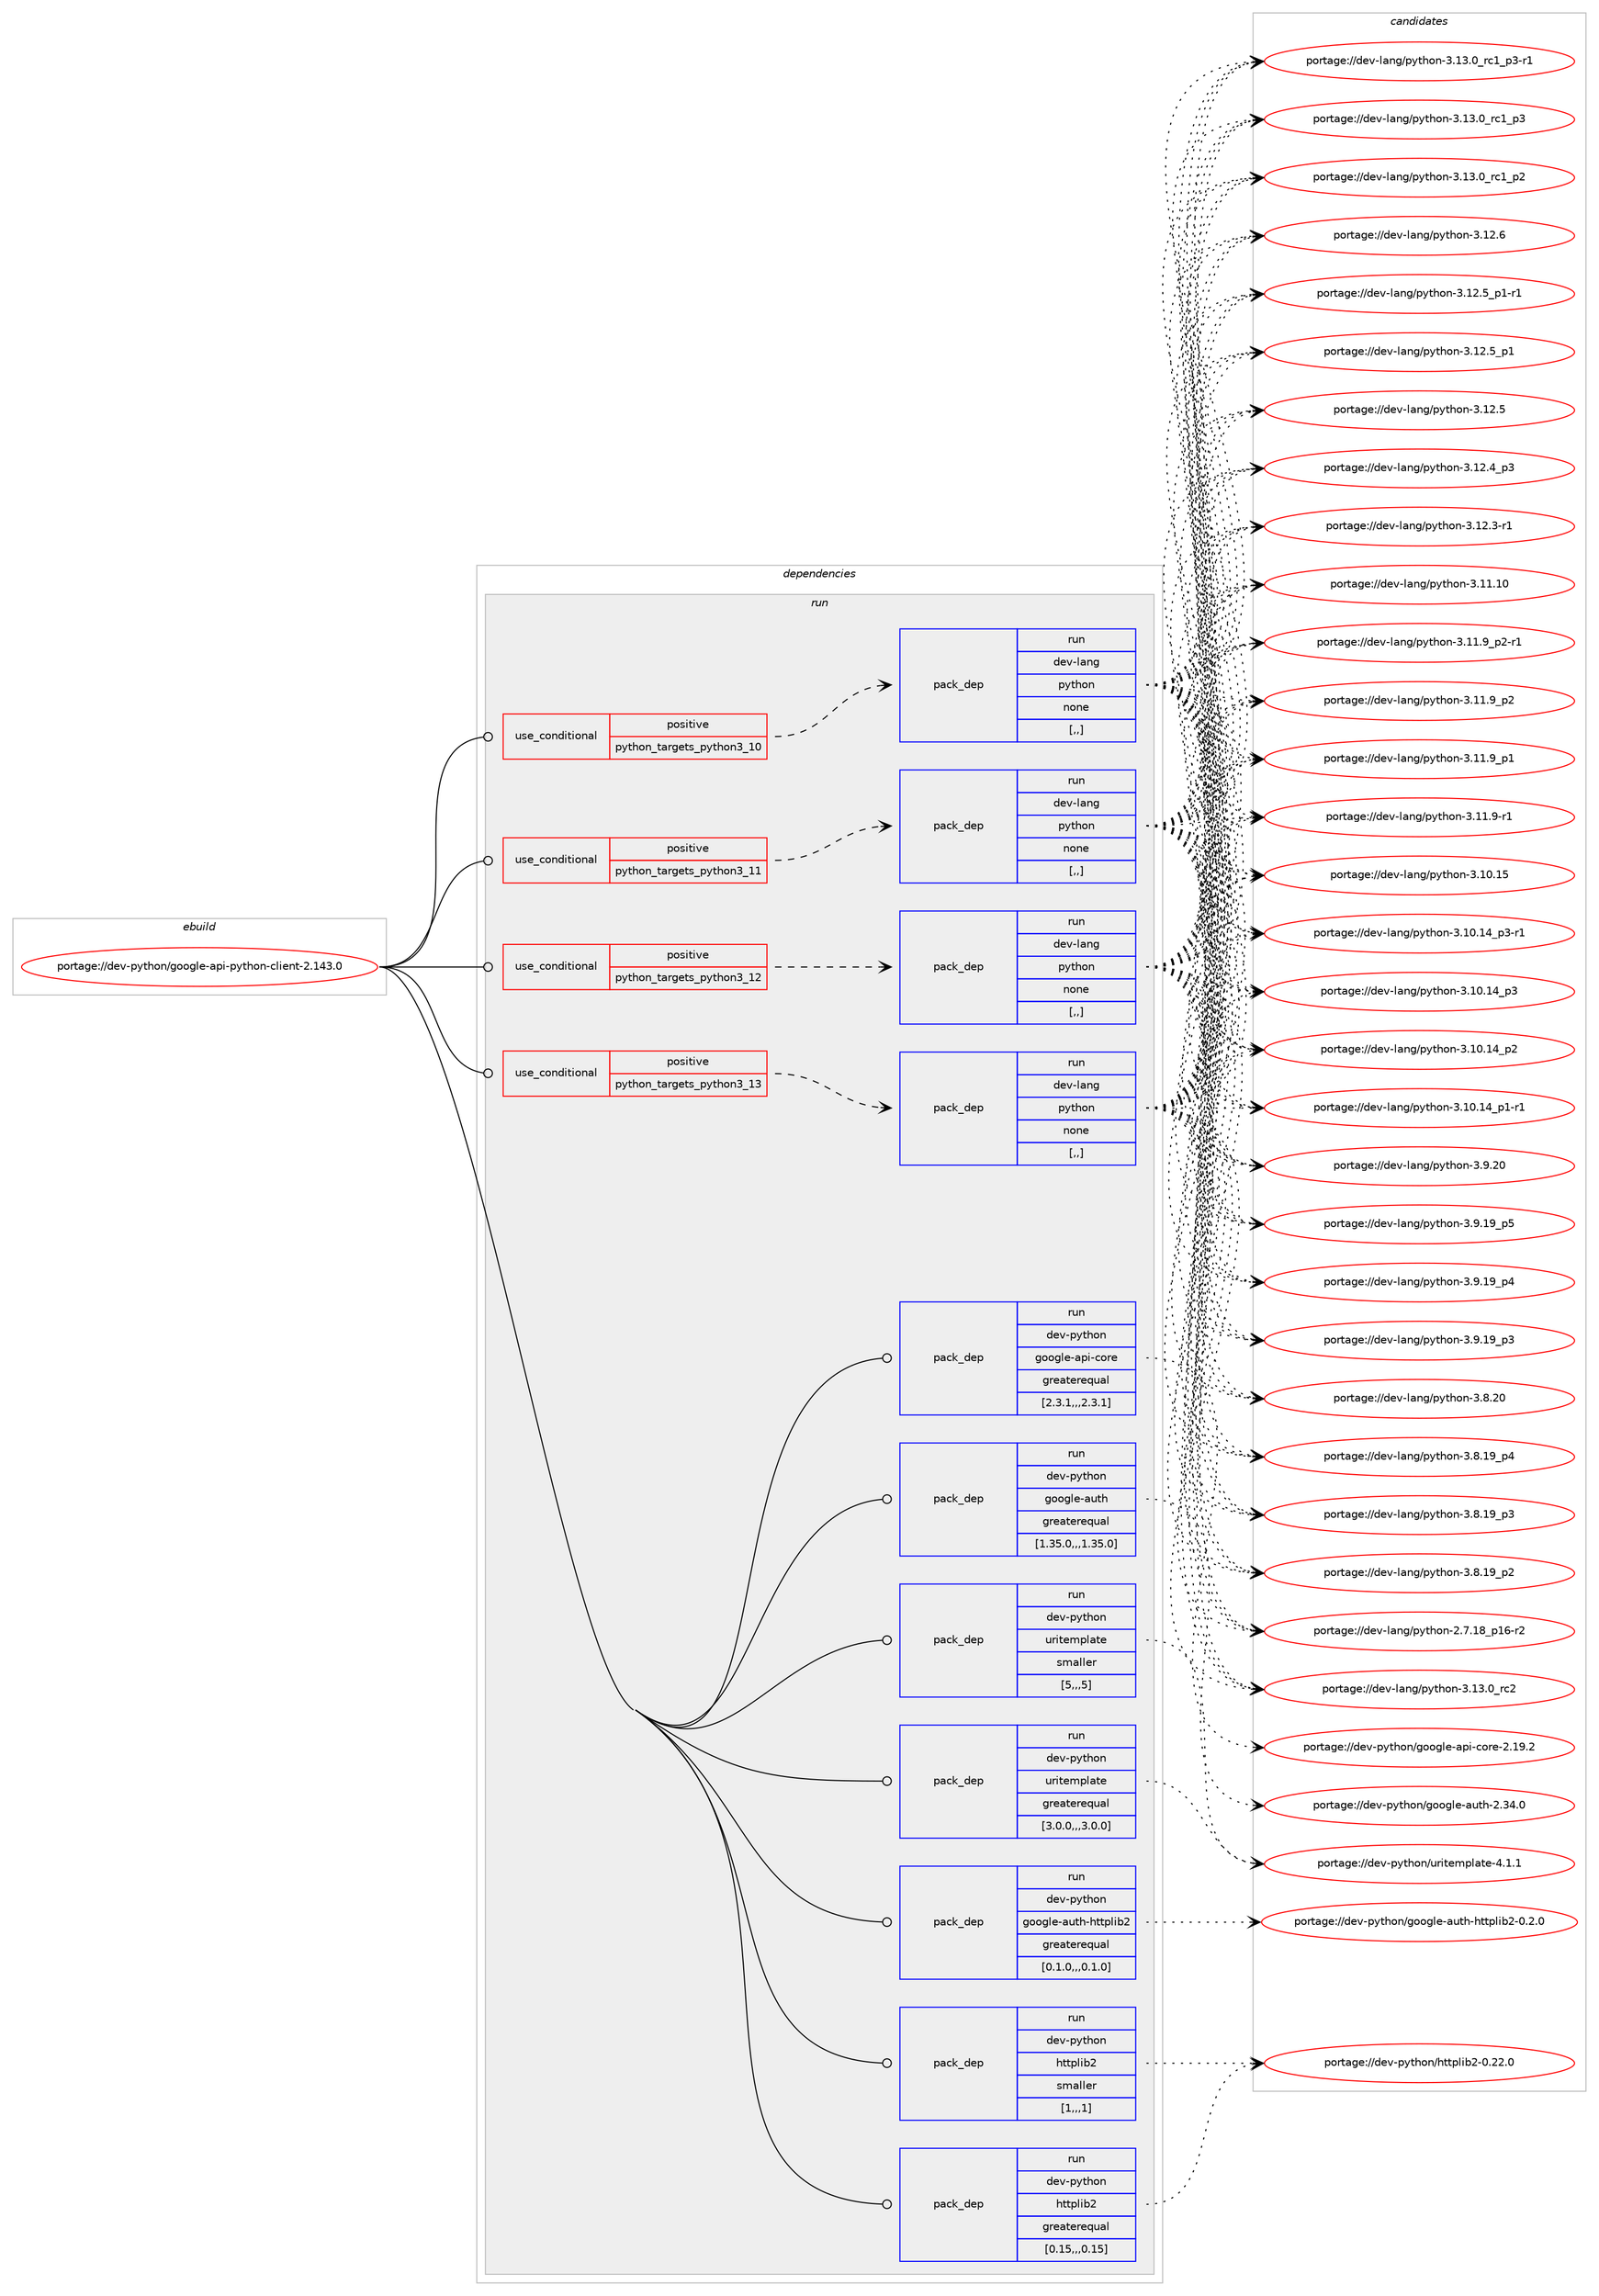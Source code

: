 digraph prolog {

# *************
# Graph options
# *************

newrank=true;
concentrate=true;
compound=true;
graph [rankdir=LR,fontname=Helvetica,fontsize=10,ranksep=1.5];#, ranksep=2.5, nodesep=0.2];
edge  [arrowhead=vee];
node  [fontname=Helvetica,fontsize=10];

# **********
# The ebuild
# **********

subgraph cluster_leftcol {
color=gray;
label=<<i>ebuild</i>>;
id [label="portage://dev-python/google-api-python-client-2.143.0", color=red, width=4, href="../dev-python/google-api-python-client-2.143.0.svg"];
}

# ****************
# The dependencies
# ****************

subgraph cluster_midcol {
color=gray;
label=<<i>dependencies</i>>;
subgraph cluster_compile {
fillcolor="#eeeeee";
style=filled;
label=<<i>compile</i>>;
}
subgraph cluster_compileandrun {
fillcolor="#eeeeee";
style=filled;
label=<<i>compile and run</i>>;
}
subgraph cluster_run {
fillcolor="#eeeeee";
style=filled;
label=<<i>run</i>>;
subgraph cond163426 {
dependency641463 [label=<<TABLE BORDER="0" CELLBORDER="1" CELLSPACING="0" CELLPADDING="4"><TR><TD ROWSPAN="3" CELLPADDING="10">use_conditional</TD></TR><TR><TD>positive</TD></TR><TR><TD>python_targets_python3_10</TD></TR></TABLE>>, shape=none, color=red];
subgraph pack473218 {
dependency641464 [label=<<TABLE BORDER="0" CELLBORDER="1" CELLSPACING="0" CELLPADDING="4" WIDTH="220"><TR><TD ROWSPAN="6" CELLPADDING="30">pack_dep</TD></TR><TR><TD WIDTH="110">run</TD></TR><TR><TD>dev-lang</TD></TR><TR><TD>python</TD></TR><TR><TD>none</TD></TR><TR><TD>[,,]</TD></TR></TABLE>>, shape=none, color=blue];
}
dependency641463:e -> dependency641464:w [weight=20,style="dashed",arrowhead="vee"];
}
id:e -> dependency641463:w [weight=20,style="solid",arrowhead="odot"];
subgraph cond163427 {
dependency641465 [label=<<TABLE BORDER="0" CELLBORDER="1" CELLSPACING="0" CELLPADDING="4"><TR><TD ROWSPAN="3" CELLPADDING="10">use_conditional</TD></TR><TR><TD>positive</TD></TR><TR><TD>python_targets_python3_11</TD></TR></TABLE>>, shape=none, color=red];
subgraph pack473219 {
dependency641466 [label=<<TABLE BORDER="0" CELLBORDER="1" CELLSPACING="0" CELLPADDING="4" WIDTH="220"><TR><TD ROWSPAN="6" CELLPADDING="30">pack_dep</TD></TR><TR><TD WIDTH="110">run</TD></TR><TR><TD>dev-lang</TD></TR><TR><TD>python</TD></TR><TR><TD>none</TD></TR><TR><TD>[,,]</TD></TR></TABLE>>, shape=none, color=blue];
}
dependency641465:e -> dependency641466:w [weight=20,style="dashed",arrowhead="vee"];
}
id:e -> dependency641465:w [weight=20,style="solid",arrowhead="odot"];
subgraph cond163428 {
dependency641467 [label=<<TABLE BORDER="0" CELLBORDER="1" CELLSPACING="0" CELLPADDING="4"><TR><TD ROWSPAN="3" CELLPADDING="10">use_conditional</TD></TR><TR><TD>positive</TD></TR><TR><TD>python_targets_python3_12</TD></TR></TABLE>>, shape=none, color=red];
subgraph pack473220 {
dependency641468 [label=<<TABLE BORDER="0" CELLBORDER="1" CELLSPACING="0" CELLPADDING="4" WIDTH="220"><TR><TD ROWSPAN="6" CELLPADDING="30">pack_dep</TD></TR><TR><TD WIDTH="110">run</TD></TR><TR><TD>dev-lang</TD></TR><TR><TD>python</TD></TR><TR><TD>none</TD></TR><TR><TD>[,,]</TD></TR></TABLE>>, shape=none, color=blue];
}
dependency641467:e -> dependency641468:w [weight=20,style="dashed",arrowhead="vee"];
}
id:e -> dependency641467:w [weight=20,style="solid",arrowhead="odot"];
subgraph cond163429 {
dependency641469 [label=<<TABLE BORDER="0" CELLBORDER="1" CELLSPACING="0" CELLPADDING="4"><TR><TD ROWSPAN="3" CELLPADDING="10">use_conditional</TD></TR><TR><TD>positive</TD></TR><TR><TD>python_targets_python3_13</TD></TR></TABLE>>, shape=none, color=red];
subgraph pack473221 {
dependency641470 [label=<<TABLE BORDER="0" CELLBORDER="1" CELLSPACING="0" CELLPADDING="4" WIDTH="220"><TR><TD ROWSPAN="6" CELLPADDING="30">pack_dep</TD></TR><TR><TD WIDTH="110">run</TD></TR><TR><TD>dev-lang</TD></TR><TR><TD>python</TD></TR><TR><TD>none</TD></TR><TR><TD>[,,]</TD></TR></TABLE>>, shape=none, color=blue];
}
dependency641469:e -> dependency641470:w [weight=20,style="dashed",arrowhead="vee"];
}
id:e -> dependency641469:w [weight=20,style="solid",arrowhead="odot"];
subgraph pack473222 {
dependency641471 [label=<<TABLE BORDER="0" CELLBORDER="1" CELLSPACING="0" CELLPADDING="4" WIDTH="220"><TR><TD ROWSPAN="6" CELLPADDING="30">pack_dep</TD></TR><TR><TD WIDTH="110">run</TD></TR><TR><TD>dev-python</TD></TR><TR><TD>google-api-core</TD></TR><TR><TD>greaterequal</TD></TR><TR><TD>[2.3.1,,,2.3.1]</TD></TR></TABLE>>, shape=none, color=blue];
}
id:e -> dependency641471:w [weight=20,style="solid",arrowhead="odot"];
subgraph pack473223 {
dependency641472 [label=<<TABLE BORDER="0" CELLBORDER="1" CELLSPACING="0" CELLPADDING="4" WIDTH="220"><TR><TD ROWSPAN="6" CELLPADDING="30">pack_dep</TD></TR><TR><TD WIDTH="110">run</TD></TR><TR><TD>dev-python</TD></TR><TR><TD>google-auth</TD></TR><TR><TD>greaterequal</TD></TR><TR><TD>[1.35.0,,,1.35.0]</TD></TR></TABLE>>, shape=none, color=blue];
}
id:e -> dependency641472:w [weight=20,style="solid",arrowhead="odot"];
subgraph pack473224 {
dependency641473 [label=<<TABLE BORDER="0" CELLBORDER="1" CELLSPACING="0" CELLPADDING="4" WIDTH="220"><TR><TD ROWSPAN="6" CELLPADDING="30">pack_dep</TD></TR><TR><TD WIDTH="110">run</TD></TR><TR><TD>dev-python</TD></TR><TR><TD>google-auth-httplib2</TD></TR><TR><TD>greaterequal</TD></TR><TR><TD>[0.1.0,,,0.1.0]</TD></TR></TABLE>>, shape=none, color=blue];
}
id:e -> dependency641473:w [weight=20,style="solid",arrowhead="odot"];
subgraph pack473225 {
dependency641474 [label=<<TABLE BORDER="0" CELLBORDER="1" CELLSPACING="0" CELLPADDING="4" WIDTH="220"><TR><TD ROWSPAN="6" CELLPADDING="30">pack_dep</TD></TR><TR><TD WIDTH="110">run</TD></TR><TR><TD>dev-python</TD></TR><TR><TD>httplib2</TD></TR><TR><TD>greaterequal</TD></TR><TR><TD>[0.15,,,0.15]</TD></TR></TABLE>>, shape=none, color=blue];
}
id:e -> dependency641474:w [weight=20,style="solid",arrowhead="odot"];
subgraph pack473226 {
dependency641475 [label=<<TABLE BORDER="0" CELLBORDER="1" CELLSPACING="0" CELLPADDING="4" WIDTH="220"><TR><TD ROWSPAN="6" CELLPADDING="30">pack_dep</TD></TR><TR><TD WIDTH="110">run</TD></TR><TR><TD>dev-python</TD></TR><TR><TD>httplib2</TD></TR><TR><TD>smaller</TD></TR><TR><TD>[1,,,1]</TD></TR></TABLE>>, shape=none, color=blue];
}
id:e -> dependency641475:w [weight=20,style="solid",arrowhead="odot"];
subgraph pack473227 {
dependency641476 [label=<<TABLE BORDER="0" CELLBORDER="1" CELLSPACING="0" CELLPADDING="4" WIDTH="220"><TR><TD ROWSPAN="6" CELLPADDING="30">pack_dep</TD></TR><TR><TD WIDTH="110">run</TD></TR><TR><TD>dev-python</TD></TR><TR><TD>uritemplate</TD></TR><TR><TD>greaterequal</TD></TR><TR><TD>[3.0.0,,,3.0.0]</TD></TR></TABLE>>, shape=none, color=blue];
}
id:e -> dependency641476:w [weight=20,style="solid",arrowhead="odot"];
subgraph pack473228 {
dependency641477 [label=<<TABLE BORDER="0" CELLBORDER="1" CELLSPACING="0" CELLPADDING="4" WIDTH="220"><TR><TD ROWSPAN="6" CELLPADDING="30">pack_dep</TD></TR><TR><TD WIDTH="110">run</TD></TR><TR><TD>dev-python</TD></TR><TR><TD>uritemplate</TD></TR><TR><TD>smaller</TD></TR><TR><TD>[5,,,5]</TD></TR></TABLE>>, shape=none, color=blue];
}
id:e -> dependency641477:w [weight=20,style="solid",arrowhead="odot"];
}
}

# **************
# The candidates
# **************

subgraph cluster_choices {
rank=same;
color=gray;
label=<<i>candidates</i>>;

subgraph choice473218 {
color=black;
nodesep=1;
choice10010111845108971101034711212111610411111045514649514648951149950 [label="portage://dev-lang/python-3.13.0_rc2", color=red, width=4,href="../dev-lang/python-3.13.0_rc2.svg"];
choice1001011184510897110103471121211161041111104551464951464895114994995112514511449 [label="portage://dev-lang/python-3.13.0_rc1_p3-r1", color=red, width=4,href="../dev-lang/python-3.13.0_rc1_p3-r1.svg"];
choice100101118451089711010347112121116104111110455146495146489511499499511251 [label="portage://dev-lang/python-3.13.0_rc1_p3", color=red, width=4,href="../dev-lang/python-3.13.0_rc1_p3.svg"];
choice100101118451089711010347112121116104111110455146495146489511499499511250 [label="portage://dev-lang/python-3.13.0_rc1_p2", color=red, width=4,href="../dev-lang/python-3.13.0_rc1_p2.svg"];
choice10010111845108971101034711212111610411111045514649504654 [label="portage://dev-lang/python-3.12.6", color=red, width=4,href="../dev-lang/python-3.12.6.svg"];
choice1001011184510897110103471121211161041111104551464950465395112494511449 [label="portage://dev-lang/python-3.12.5_p1-r1", color=red, width=4,href="../dev-lang/python-3.12.5_p1-r1.svg"];
choice100101118451089711010347112121116104111110455146495046539511249 [label="portage://dev-lang/python-3.12.5_p1", color=red, width=4,href="../dev-lang/python-3.12.5_p1.svg"];
choice10010111845108971101034711212111610411111045514649504653 [label="portage://dev-lang/python-3.12.5", color=red, width=4,href="../dev-lang/python-3.12.5.svg"];
choice100101118451089711010347112121116104111110455146495046529511251 [label="portage://dev-lang/python-3.12.4_p3", color=red, width=4,href="../dev-lang/python-3.12.4_p3.svg"];
choice100101118451089711010347112121116104111110455146495046514511449 [label="portage://dev-lang/python-3.12.3-r1", color=red, width=4,href="../dev-lang/python-3.12.3-r1.svg"];
choice1001011184510897110103471121211161041111104551464949464948 [label="portage://dev-lang/python-3.11.10", color=red, width=4,href="../dev-lang/python-3.11.10.svg"];
choice1001011184510897110103471121211161041111104551464949465795112504511449 [label="portage://dev-lang/python-3.11.9_p2-r1", color=red, width=4,href="../dev-lang/python-3.11.9_p2-r1.svg"];
choice100101118451089711010347112121116104111110455146494946579511250 [label="portage://dev-lang/python-3.11.9_p2", color=red, width=4,href="../dev-lang/python-3.11.9_p2.svg"];
choice100101118451089711010347112121116104111110455146494946579511249 [label="portage://dev-lang/python-3.11.9_p1", color=red, width=4,href="../dev-lang/python-3.11.9_p1.svg"];
choice100101118451089711010347112121116104111110455146494946574511449 [label="portage://dev-lang/python-3.11.9-r1", color=red, width=4,href="../dev-lang/python-3.11.9-r1.svg"];
choice1001011184510897110103471121211161041111104551464948464953 [label="portage://dev-lang/python-3.10.15", color=red, width=4,href="../dev-lang/python-3.10.15.svg"];
choice100101118451089711010347112121116104111110455146494846495295112514511449 [label="portage://dev-lang/python-3.10.14_p3-r1", color=red, width=4,href="../dev-lang/python-3.10.14_p3-r1.svg"];
choice10010111845108971101034711212111610411111045514649484649529511251 [label="portage://dev-lang/python-3.10.14_p3", color=red, width=4,href="../dev-lang/python-3.10.14_p3.svg"];
choice10010111845108971101034711212111610411111045514649484649529511250 [label="portage://dev-lang/python-3.10.14_p2", color=red, width=4,href="../dev-lang/python-3.10.14_p2.svg"];
choice100101118451089711010347112121116104111110455146494846495295112494511449 [label="portage://dev-lang/python-3.10.14_p1-r1", color=red, width=4,href="../dev-lang/python-3.10.14_p1-r1.svg"];
choice10010111845108971101034711212111610411111045514657465048 [label="portage://dev-lang/python-3.9.20", color=red, width=4,href="../dev-lang/python-3.9.20.svg"];
choice100101118451089711010347112121116104111110455146574649579511253 [label="portage://dev-lang/python-3.9.19_p5", color=red, width=4,href="../dev-lang/python-3.9.19_p5.svg"];
choice100101118451089711010347112121116104111110455146574649579511252 [label="portage://dev-lang/python-3.9.19_p4", color=red, width=4,href="../dev-lang/python-3.9.19_p4.svg"];
choice100101118451089711010347112121116104111110455146574649579511251 [label="portage://dev-lang/python-3.9.19_p3", color=red, width=4,href="../dev-lang/python-3.9.19_p3.svg"];
choice10010111845108971101034711212111610411111045514656465048 [label="portage://dev-lang/python-3.8.20", color=red, width=4,href="../dev-lang/python-3.8.20.svg"];
choice100101118451089711010347112121116104111110455146564649579511252 [label="portage://dev-lang/python-3.8.19_p4", color=red, width=4,href="../dev-lang/python-3.8.19_p4.svg"];
choice100101118451089711010347112121116104111110455146564649579511251 [label="portage://dev-lang/python-3.8.19_p3", color=red, width=4,href="../dev-lang/python-3.8.19_p3.svg"];
choice100101118451089711010347112121116104111110455146564649579511250 [label="portage://dev-lang/python-3.8.19_p2", color=red, width=4,href="../dev-lang/python-3.8.19_p2.svg"];
choice100101118451089711010347112121116104111110455046554649569511249544511450 [label="portage://dev-lang/python-2.7.18_p16-r2", color=red, width=4,href="../dev-lang/python-2.7.18_p16-r2.svg"];
dependency641464:e -> choice10010111845108971101034711212111610411111045514649514648951149950:w [style=dotted,weight="100"];
dependency641464:e -> choice1001011184510897110103471121211161041111104551464951464895114994995112514511449:w [style=dotted,weight="100"];
dependency641464:e -> choice100101118451089711010347112121116104111110455146495146489511499499511251:w [style=dotted,weight="100"];
dependency641464:e -> choice100101118451089711010347112121116104111110455146495146489511499499511250:w [style=dotted,weight="100"];
dependency641464:e -> choice10010111845108971101034711212111610411111045514649504654:w [style=dotted,weight="100"];
dependency641464:e -> choice1001011184510897110103471121211161041111104551464950465395112494511449:w [style=dotted,weight="100"];
dependency641464:e -> choice100101118451089711010347112121116104111110455146495046539511249:w [style=dotted,weight="100"];
dependency641464:e -> choice10010111845108971101034711212111610411111045514649504653:w [style=dotted,weight="100"];
dependency641464:e -> choice100101118451089711010347112121116104111110455146495046529511251:w [style=dotted,weight="100"];
dependency641464:e -> choice100101118451089711010347112121116104111110455146495046514511449:w [style=dotted,weight="100"];
dependency641464:e -> choice1001011184510897110103471121211161041111104551464949464948:w [style=dotted,weight="100"];
dependency641464:e -> choice1001011184510897110103471121211161041111104551464949465795112504511449:w [style=dotted,weight="100"];
dependency641464:e -> choice100101118451089711010347112121116104111110455146494946579511250:w [style=dotted,weight="100"];
dependency641464:e -> choice100101118451089711010347112121116104111110455146494946579511249:w [style=dotted,weight="100"];
dependency641464:e -> choice100101118451089711010347112121116104111110455146494946574511449:w [style=dotted,weight="100"];
dependency641464:e -> choice1001011184510897110103471121211161041111104551464948464953:w [style=dotted,weight="100"];
dependency641464:e -> choice100101118451089711010347112121116104111110455146494846495295112514511449:w [style=dotted,weight="100"];
dependency641464:e -> choice10010111845108971101034711212111610411111045514649484649529511251:w [style=dotted,weight="100"];
dependency641464:e -> choice10010111845108971101034711212111610411111045514649484649529511250:w [style=dotted,weight="100"];
dependency641464:e -> choice100101118451089711010347112121116104111110455146494846495295112494511449:w [style=dotted,weight="100"];
dependency641464:e -> choice10010111845108971101034711212111610411111045514657465048:w [style=dotted,weight="100"];
dependency641464:e -> choice100101118451089711010347112121116104111110455146574649579511253:w [style=dotted,weight="100"];
dependency641464:e -> choice100101118451089711010347112121116104111110455146574649579511252:w [style=dotted,weight="100"];
dependency641464:e -> choice100101118451089711010347112121116104111110455146574649579511251:w [style=dotted,weight="100"];
dependency641464:e -> choice10010111845108971101034711212111610411111045514656465048:w [style=dotted,weight="100"];
dependency641464:e -> choice100101118451089711010347112121116104111110455146564649579511252:w [style=dotted,weight="100"];
dependency641464:e -> choice100101118451089711010347112121116104111110455146564649579511251:w [style=dotted,weight="100"];
dependency641464:e -> choice100101118451089711010347112121116104111110455146564649579511250:w [style=dotted,weight="100"];
dependency641464:e -> choice100101118451089711010347112121116104111110455046554649569511249544511450:w [style=dotted,weight="100"];
}
subgraph choice473219 {
color=black;
nodesep=1;
choice10010111845108971101034711212111610411111045514649514648951149950 [label="portage://dev-lang/python-3.13.0_rc2", color=red, width=4,href="../dev-lang/python-3.13.0_rc2.svg"];
choice1001011184510897110103471121211161041111104551464951464895114994995112514511449 [label="portage://dev-lang/python-3.13.0_rc1_p3-r1", color=red, width=4,href="../dev-lang/python-3.13.0_rc1_p3-r1.svg"];
choice100101118451089711010347112121116104111110455146495146489511499499511251 [label="portage://dev-lang/python-3.13.0_rc1_p3", color=red, width=4,href="../dev-lang/python-3.13.0_rc1_p3.svg"];
choice100101118451089711010347112121116104111110455146495146489511499499511250 [label="portage://dev-lang/python-3.13.0_rc1_p2", color=red, width=4,href="../dev-lang/python-3.13.0_rc1_p2.svg"];
choice10010111845108971101034711212111610411111045514649504654 [label="portage://dev-lang/python-3.12.6", color=red, width=4,href="../dev-lang/python-3.12.6.svg"];
choice1001011184510897110103471121211161041111104551464950465395112494511449 [label="portage://dev-lang/python-3.12.5_p1-r1", color=red, width=4,href="../dev-lang/python-3.12.5_p1-r1.svg"];
choice100101118451089711010347112121116104111110455146495046539511249 [label="portage://dev-lang/python-3.12.5_p1", color=red, width=4,href="../dev-lang/python-3.12.5_p1.svg"];
choice10010111845108971101034711212111610411111045514649504653 [label="portage://dev-lang/python-3.12.5", color=red, width=4,href="../dev-lang/python-3.12.5.svg"];
choice100101118451089711010347112121116104111110455146495046529511251 [label="portage://dev-lang/python-3.12.4_p3", color=red, width=4,href="../dev-lang/python-3.12.4_p3.svg"];
choice100101118451089711010347112121116104111110455146495046514511449 [label="portage://dev-lang/python-3.12.3-r1", color=red, width=4,href="../dev-lang/python-3.12.3-r1.svg"];
choice1001011184510897110103471121211161041111104551464949464948 [label="portage://dev-lang/python-3.11.10", color=red, width=4,href="../dev-lang/python-3.11.10.svg"];
choice1001011184510897110103471121211161041111104551464949465795112504511449 [label="portage://dev-lang/python-3.11.9_p2-r1", color=red, width=4,href="../dev-lang/python-3.11.9_p2-r1.svg"];
choice100101118451089711010347112121116104111110455146494946579511250 [label="portage://dev-lang/python-3.11.9_p2", color=red, width=4,href="../dev-lang/python-3.11.9_p2.svg"];
choice100101118451089711010347112121116104111110455146494946579511249 [label="portage://dev-lang/python-3.11.9_p1", color=red, width=4,href="../dev-lang/python-3.11.9_p1.svg"];
choice100101118451089711010347112121116104111110455146494946574511449 [label="portage://dev-lang/python-3.11.9-r1", color=red, width=4,href="../dev-lang/python-3.11.9-r1.svg"];
choice1001011184510897110103471121211161041111104551464948464953 [label="portage://dev-lang/python-3.10.15", color=red, width=4,href="../dev-lang/python-3.10.15.svg"];
choice100101118451089711010347112121116104111110455146494846495295112514511449 [label="portage://dev-lang/python-3.10.14_p3-r1", color=red, width=4,href="../dev-lang/python-3.10.14_p3-r1.svg"];
choice10010111845108971101034711212111610411111045514649484649529511251 [label="portage://dev-lang/python-3.10.14_p3", color=red, width=4,href="../dev-lang/python-3.10.14_p3.svg"];
choice10010111845108971101034711212111610411111045514649484649529511250 [label="portage://dev-lang/python-3.10.14_p2", color=red, width=4,href="../dev-lang/python-3.10.14_p2.svg"];
choice100101118451089711010347112121116104111110455146494846495295112494511449 [label="portage://dev-lang/python-3.10.14_p1-r1", color=red, width=4,href="../dev-lang/python-3.10.14_p1-r1.svg"];
choice10010111845108971101034711212111610411111045514657465048 [label="portage://dev-lang/python-3.9.20", color=red, width=4,href="../dev-lang/python-3.9.20.svg"];
choice100101118451089711010347112121116104111110455146574649579511253 [label="portage://dev-lang/python-3.9.19_p5", color=red, width=4,href="../dev-lang/python-3.9.19_p5.svg"];
choice100101118451089711010347112121116104111110455146574649579511252 [label="portage://dev-lang/python-3.9.19_p4", color=red, width=4,href="../dev-lang/python-3.9.19_p4.svg"];
choice100101118451089711010347112121116104111110455146574649579511251 [label="portage://dev-lang/python-3.9.19_p3", color=red, width=4,href="../dev-lang/python-3.9.19_p3.svg"];
choice10010111845108971101034711212111610411111045514656465048 [label="portage://dev-lang/python-3.8.20", color=red, width=4,href="../dev-lang/python-3.8.20.svg"];
choice100101118451089711010347112121116104111110455146564649579511252 [label="portage://dev-lang/python-3.8.19_p4", color=red, width=4,href="../dev-lang/python-3.8.19_p4.svg"];
choice100101118451089711010347112121116104111110455146564649579511251 [label="portage://dev-lang/python-3.8.19_p3", color=red, width=4,href="../dev-lang/python-3.8.19_p3.svg"];
choice100101118451089711010347112121116104111110455146564649579511250 [label="portage://dev-lang/python-3.8.19_p2", color=red, width=4,href="../dev-lang/python-3.8.19_p2.svg"];
choice100101118451089711010347112121116104111110455046554649569511249544511450 [label="portage://dev-lang/python-2.7.18_p16-r2", color=red, width=4,href="../dev-lang/python-2.7.18_p16-r2.svg"];
dependency641466:e -> choice10010111845108971101034711212111610411111045514649514648951149950:w [style=dotted,weight="100"];
dependency641466:e -> choice1001011184510897110103471121211161041111104551464951464895114994995112514511449:w [style=dotted,weight="100"];
dependency641466:e -> choice100101118451089711010347112121116104111110455146495146489511499499511251:w [style=dotted,weight="100"];
dependency641466:e -> choice100101118451089711010347112121116104111110455146495146489511499499511250:w [style=dotted,weight="100"];
dependency641466:e -> choice10010111845108971101034711212111610411111045514649504654:w [style=dotted,weight="100"];
dependency641466:e -> choice1001011184510897110103471121211161041111104551464950465395112494511449:w [style=dotted,weight="100"];
dependency641466:e -> choice100101118451089711010347112121116104111110455146495046539511249:w [style=dotted,weight="100"];
dependency641466:e -> choice10010111845108971101034711212111610411111045514649504653:w [style=dotted,weight="100"];
dependency641466:e -> choice100101118451089711010347112121116104111110455146495046529511251:w [style=dotted,weight="100"];
dependency641466:e -> choice100101118451089711010347112121116104111110455146495046514511449:w [style=dotted,weight="100"];
dependency641466:e -> choice1001011184510897110103471121211161041111104551464949464948:w [style=dotted,weight="100"];
dependency641466:e -> choice1001011184510897110103471121211161041111104551464949465795112504511449:w [style=dotted,weight="100"];
dependency641466:e -> choice100101118451089711010347112121116104111110455146494946579511250:w [style=dotted,weight="100"];
dependency641466:e -> choice100101118451089711010347112121116104111110455146494946579511249:w [style=dotted,weight="100"];
dependency641466:e -> choice100101118451089711010347112121116104111110455146494946574511449:w [style=dotted,weight="100"];
dependency641466:e -> choice1001011184510897110103471121211161041111104551464948464953:w [style=dotted,weight="100"];
dependency641466:e -> choice100101118451089711010347112121116104111110455146494846495295112514511449:w [style=dotted,weight="100"];
dependency641466:e -> choice10010111845108971101034711212111610411111045514649484649529511251:w [style=dotted,weight="100"];
dependency641466:e -> choice10010111845108971101034711212111610411111045514649484649529511250:w [style=dotted,weight="100"];
dependency641466:e -> choice100101118451089711010347112121116104111110455146494846495295112494511449:w [style=dotted,weight="100"];
dependency641466:e -> choice10010111845108971101034711212111610411111045514657465048:w [style=dotted,weight="100"];
dependency641466:e -> choice100101118451089711010347112121116104111110455146574649579511253:w [style=dotted,weight="100"];
dependency641466:e -> choice100101118451089711010347112121116104111110455146574649579511252:w [style=dotted,weight="100"];
dependency641466:e -> choice100101118451089711010347112121116104111110455146574649579511251:w [style=dotted,weight="100"];
dependency641466:e -> choice10010111845108971101034711212111610411111045514656465048:w [style=dotted,weight="100"];
dependency641466:e -> choice100101118451089711010347112121116104111110455146564649579511252:w [style=dotted,weight="100"];
dependency641466:e -> choice100101118451089711010347112121116104111110455146564649579511251:w [style=dotted,weight="100"];
dependency641466:e -> choice100101118451089711010347112121116104111110455146564649579511250:w [style=dotted,weight="100"];
dependency641466:e -> choice100101118451089711010347112121116104111110455046554649569511249544511450:w [style=dotted,weight="100"];
}
subgraph choice473220 {
color=black;
nodesep=1;
choice10010111845108971101034711212111610411111045514649514648951149950 [label="portage://dev-lang/python-3.13.0_rc2", color=red, width=4,href="../dev-lang/python-3.13.0_rc2.svg"];
choice1001011184510897110103471121211161041111104551464951464895114994995112514511449 [label="portage://dev-lang/python-3.13.0_rc1_p3-r1", color=red, width=4,href="../dev-lang/python-3.13.0_rc1_p3-r1.svg"];
choice100101118451089711010347112121116104111110455146495146489511499499511251 [label="portage://dev-lang/python-3.13.0_rc1_p3", color=red, width=4,href="../dev-lang/python-3.13.0_rc1_p3.svg"];
choice100101118451089711010347112121116104111110455146495146489511499499511250 [label="portage://dev-lang/python-3.13.0_rc1_p2", color=red, width=4,href="../dev-lang/python-3.13.0_rc1_p2.svg"];
choice10010111845108971101034711212111610411111045514649504654 [label="portage://dev-lang/python-3.12.6", color=red, width=4,href="../dev-lang/python-3.12.6.svg"];
choice1001011184510897110103471121211161041111104551464950465395112494511449 [label="portage://dev-lang/python-3.12.5_p1-r1", color=red, width=4,href="../dev-lang/python-3.12.5_p1-r1.svg"];
choice100101118451089711010347112121116104111110455146495046539511249 [label="portage://dev-lang/python-3.12.5_p1", color=red, width=4,href="../dev-lang/python-3.12.5_p1.svg"];
choice10010111845108971101034711212111610411111045514649504653 [label="portage://dev-lang/python-3.12.5", color=red, width=4,href="../dev-lang/python-3.12.5.svg"];
choice100101118451089711010347112121116104111110455146495046529511251 [label="portage://dev-lang/python-3.12.4_p3", color=red, width=4,href="../dev-lang/python-3.12.4_p3.svg"];
choice100101118451089711010347112121116104111110455146495046514511449 [label="portage://dev-lang/python-3.12.3-r1", color=red, width=4,href="../dev-lang/python-3.12.3-r1.svg"];
choice1001011184510897110103471121211161041111104551464949464948 [label="portage://dev-lang/python-3.11.10", color=red, width=4,href="../dev-lang/python-3.11.10.svg"];
choice1001011184510897110103471121211161041111104551464949465795112504511449 [label="portage://dev-lang/python-3.11.9_p2-r1", color=red, width=4,href="../dev-lang/python-3.11.9_p2-r1.svg"];
choice100101118451089711010347112121116104111110455146494946579511250 [label="portage://dev-lang/python-3.11.9_p2", color=red, width=4,href="../dev-lang/python-3.11.9_p2.svg"];
choice100101118451089711010347112121116104111110455146494946579511249 [label="portage://dev-lang/python-3.11.9_p1", color=red, width=4,href="../dev-lang/python-3.11.9_p1.svg"];
choice100101118451089711010347112121116104111110455146494946574511449 [label="portage://dev-lang/python-3.11.9-r1", color=red, width=4,href="../dev-lang/python-3.11.9-r1.svg"];
choice1001011184510897110103471121211161041111104551464948464953 [label="portage://dev-lang/python-3.10.15", color=red, width=4,href="../dev-lang/python-3.10.15.svg"];
choice100101118451089711010347112121116104111110455146494846495295112514511449 [label="portage://dev-lang/python-3.10.14_p3-r1", color=red, width=4,href="../dev-lang/python-3.10.14_p3-r1.svg"];
choice10010111845108971101034711212111610411111045514649484649529511251 [label="portage://dev-lang/python-3.10.14_p3", color=red, width=4,href="../dev-lang/python-3.10.14_p3.svg"];
choice10010111845108971101034711212111610411111045514649484649529511250 [label="portage://dev-lang/python-3.10.14_p2", color=red, width=4,href="../dev-lang/python-3.10.14_p2.svg"];
choice100101118451089711010347112121116104111110455146494846495295112494511449 [label="portage://dev-lang/python-3.10.14_p1-r1", color=red, width=4,href="../dev-lang/python-3.10.14_p1-r1.svg"];
choice10010111845108971101034711212111610411111045514657465048 [label="portage://dev-lang/python-3.9.20", color=red, width=4,href="../dev-lang/python-3.9.20.svg"];
choice100101118451089711010347112121116104111110455146574649579511253 [label="portage://dev-lang/python-3.9.19_p5", color=red, width=4,href="../dev-lang/python-3.9.19_p5.svg"];
choice100101118451089711010347112121116104111110455146574649579511252 [label="portage://dev-lang/python-3.9.19_p4", color=red, width=4,href="../dev-lang/python-3.9.19_p4.svg"];
choice100101118451089711010347112121116104111110455146574649579511251 [label="portage://dev-lang/python-3.9.19_p3", color=red, width=4,href="../dev-lang/python-3.9.19_p3.svg"];
choice10010111845108971101034711212111610411111045514656465048 [label="portage://dev-lang/python-3.8.20", color=red, width=4,href="../dev-lang/python-3.8.20.svg"];
choice100101118451089711010347112121116104111110455146564649579511252 [label="portage://dev-lang/python-3.8.19_p4", color=red, width=4,href="../dev-lang/python-3.8.19_p4.svg"];
choice100101118451089711010347112121116104111110455146564649579511251 [label="portage://dev-lang/python-3.8.19_p3", color=red, width=4,href="../dev-lang/python-3.8.19_p3.svg"];
choice100101118451089711010347112121116104111110455146564649579511250 [label="portage://dev-lang/python-3.8.19_p2", color=red, width=4,href="../dev-lang/python-3.8.19_p2.svg"];
choice100101118451089711010347112121116104111110455046554649569511249544511450 [label="portage://dev-lang/python-2.7.18_p16-r2", color=red, width=4,href="../dev-lang/python-2.7.18_p16-r2.svg"];
dependency641468:e -> choice10010111845108971101034711212111610411111045514649514648951149950:w [style=dotted,weight="100"];
dependency641468:e -> choice1001011184510897110103471121211161041111104551464951464895114994995112514511449:w [style=dotted,weight="100"];
dependency641468:e -> choice100101118451089711010347112121116104111110455146495146489511499499511251:w [style=dotted,weight="100"];
dependency641468:e -> choice100101118451089711010347112121116104111110455146495146489511499499511250:w [style=dotted,weight="100"];
dependency641468:e -> choice10010111845108971101034711212111610411111045514649504654:w [style=dotted,weight="100"];
dependency641468:e -> choice1001011184510897110103471121211161041111104551464950465395112494511449:w [style=dotted,weight="100"];
dependency641468:e -> choice100101118451089711010347112121116104111110455146495046539511249:w [style=dotted,weight="100"];
dependency641468:e -> choice10010111845108971101034711212111610411111045514649504653:w [style=dotted,weight="100"];
dependency641468:e -> choice100101118451089711010347112121116104111110455146495046529511251:w [style=dotted,weight="100"];
dependency641468:e -> choice100101118451089711010347112121116104111110455146495046514511449:w [style=dotted,weight="100"];
dependency641468:e -> choice1001011184510897110103471121211161041111104551464949464948:w [style=dotted,weight="100"];
dependency641468:e -> choice1001011184510897110103471121211161041111104551464949465795112504511449:w [style=dotted,weight="100"];
dependency641468:e -> choice100101118451089711010347112121116104111110455146494946579511250:w [style=dotted,weight="100"];
dependency641468:e -> choice100101118451089711010347112121116104111110455146494946579511249:w [style=dotted,weight="100"];
dependency641468:e -> choice100101118451089711010347112121116104111110455146494946574511449:w [style=dotted,weight="100"];
dependency641468:e -> choice1001011184510897110103471121211161041111104551464948464953:w [style=dotted,weight="100"];
dependency641468:e -> choice100101118451089711010347112121116104111110455146494846495295112514511449:w [style=dotted,weight="100"];
dependency641468:e -> choice10010111845108971101034711212111610411111045514649484649529511251:w [style=dotted,weight="100"];
dependency641468:e -> choice10010111845108971101034711212111610411111045514649484649529511250:w [style=dotted,weight="100"];
dependency641468:e -> choice100101118451089711010347112121116104111110455146494846495295112494511449:w [style=dotted,weight="100"];
dependency641468:e -> choice10010111845108971101034711212111610411111045514657465048:w [style=dotted,weight="100"];
dependency641468:e -> choice100101118451089711010347112121116104111110455146574649579511253:w [style=dotted,weight="100"];
dependency641468:e -> choice100101118451089711010347112121116104111110455146574649579511252:w [style=dotted,weight="100"];
dependency641468:e -> choice100101118451089711010347112121116104111110455146574649579511251:w [style=dotted,weight="100"];
dependency641468:e -> choice10010111845108971101034711212111610411111045514656465048:w [style=dotted,weight="100"];
dependency641468:e -> choice100101118451089711010347112121116104111110455146564649579511252:w [style=dotted,weight="100"];
dependency641468:e -> choice100101118451089711010347112121116104111110455146564649579511251:w [style=dotted,weight="100"];
dependency641468:e -> choice100101118451089711010347112121116104111110455146564649579511250:w [style=dotted,weight="100"];
dependency641468:e -> choice100101118451089711010347112121116104111110455046554649569511249544511450:w [style=dotted,weight="100"];
}
subgraph choice473221 {
color=black;
nodesep=1;
choice10010111845108971101034711212111610411111045514649514648951149950 [label="portage://dev-lang/python-3.13.0_rc2", color=red, width=4,href="../dev-lang/python-3.13.0_rc2.svg"];
choice1001011184510897110103471121211161041111104551464951464895114994995112514511449 [label="portage://dev-lang/python-3.13.0_rc1_p3-r1", color=red, width=4,href="../dev-lang/python-3.13.0_rc1_p3-r1.svg"];
choice100101118451089711010347112121116104111110455146495146489511499499511251 [label="portage://dev-lang/python-3.13.0_rc1_p3", color=red, width=4,href="../dev-lang/python-3.13.0_rc1_p3.svg"];
choice100101118451089711010347112121116104111110455146495146489511499499511250 [label="portage://dev-lang/python-3.13.0_rc1_p2", color=red, width=4,href="../dev-lang/python-3.13.0_rc1_p2.svg"];
choice10010111845108971101034711212111610411111045514649504654 [label="portage://dev-lang/python-3.12.6", color=red, width=4,href="../dev-lang/python-3.12.6.svg"];
choice1001011184510897110103471121211161041111104551464950465395112494511449 [label="portage://dev-lang/python-3.12.5_p1-r1", color=red, width=4,href="../dev-lang/python-3.12.5_p1-r1.svg"];
choice100101118451089711010347112121116104111110455146495046539511249 [label="portage://dev-lang/python-3.12.5_p1", color=red, width=4,href="../dev-lang/python-3.12.5_p1.svg"];
choice10010111845108971101034711212111610411111045514649504653 [label="portage://dev-lang/python-3.12.5", color=red, width=4,href="../dev-lang/python-3.12.5.svg"];
choice100101118451089711010347112121116104111110455146495046529511251 [label="portage://dev-lang/python-3.12.4_p3", color=red, width=4,href="../dev-lang/python-3.12.4_p3.svg"];
choice100101118451089711010347112121116104111110455146495046514511449 [label="portage://dev-lang/python-3.12.3-r1", color=red, width=4,href="../dev-lang/python-3.12.3-r1.svg"];
choice1001011184510897110103471121211161041111104551464949464948 [label="portage://dev-lang/python-3.11.10", color=red, width=4,href="../dev-lang/python-3.11.10.svg"];
choice1001011184510897110103471121211161041111104551464949465795112504511449 [label="portage://dev-lang/python-3.11.9_p2-r1", color=red, width=4,href="../dev-lang/python-3.11.9_p2-r1.svg"];
choice100101118451089711010347112121116104111110455146494946579511250 [label="portage://dev-lang/python-3.11.9_p2", color=red, width=4,href="../dev-lang/python-3.11.9_p2.svg"];
choice100101118451089711010347112121116104111110455146494946579511249 [label="portage://dev-lang/python-3.11.9_p1", color=red, width=4,href="../dev-lang/python-3.11.9_p1.svg"];
choice100101118451089711010347112121116104111110455146494946574511449 [label="portage://dev-lang/python-3.11.9-r1", color=red, width=4,href="../dev-lang/python-3.11.9-r1.svg"];
choice1001011184510897110103471121211161041111104551464948464953 [label="portage://dev-lang/python-3.10.15", color=red, width=4,href="../dev-lang/python-3.10.15.svg"];
choice100101118451089711010347112121116104111110455146494846495295112514511449 [label="portage://dev-lang/python-3.10.14_p3-r1", color=red, width=4,href="../dev-lang/python-3.10.14_p3-r1.svg"];
choice10010111845108971101034711212111610411111045514649484649529511251 [label="portage://dev-lang/python-3.10.14_p3", color=red, width=4,href="../dev-lang/python-3.10.14_p3.svg"];
choice10010111845108971101034711212111610411111045514649484649529511250 [label="portage://dev-lang/python-3.10.14_p2", color=red, width=4,href="../dev-lang/python-3.10.14_p2.svg"];
choice100101118451089711010347112121116104111110455146494846495295112494511449 [label="portage://dev-lang/python-3.10.14_p1-r1", color=red, width=4,href="../dev-lang/python-3.10.14_p1-r1.svg"];
choice10010111845108971101034711212111610411111045514657465048 [label="portage://dev-lang/python-3.9.20", color=red, width=4,href="../dev-lang/python-3.9.20.svg"];
choice100101118451089711010347112121116104111110455146574649579511253 [label="portage://dev-lang/python-3.9.19_p5", color=red, width=4,href="../dev-lang/python-3.9.19_p5.svg"];
choice100101118451089711010347112121116104111110455146574649579511252 [label="portage://dev-lang/python-3.9.19_p4", color=red, width=4,href="../dev-lang/python-3.9.19_p4.svg"];
choice100101118451089711010347112121116104111110455146574649579511251 [label="portage://dev-lang/python-3.9.19_p3", color=red, width=4,href="../dev-lang/python-3.9.19_p3.svg"];
choice10010111845108971101034711212111610411111045514656465048 [label="portage://dev-lang/python-3.8.20", color=red, width=4,href="../dev-lang/python-3.8.20.svg"];
choice100101118451089711010347112121116104111110455146564649579511252 [label="portage://dev-lang/python-3.8.19_p4", color=red, width=4,href="../dev-lang/python-3.8.19_p4.svg"];
choice100101118451089711010347112121116104111110455146564649579511251 [label="portage://dev-lang/python-3.8.19_p3", color=red, width=4,href="../dev-lang/python-3.8.19_p3.svg"];
choice100101118451089711010347112121116104111110455146564649579511250 [label="portage://dev-lang/python-3.8.19_p2", color=red, width=4,href="../dev-lang/python-3.8.19_p2.svg"];
choice100101118451089711010347112121116104111110455046554649569511249544511450 [label="portage://dev-lang/python-2.7.18_p16-r2", color=red, width=4,href="../dev-lang/python-2.7.18_p16-r2.svg"];
dependency641470:e -> choice10010111845108971101034711212111610411111045514649514648951149950:w [style=dotted,weight="100"];
dependency641470:e -> choice1001011184510897110103471121211161041111104551464951464895114994995112514511449:w [style=dotted,weight="100"];
dependency641470:e -> choice100101118451089711010347112121116104111110455146495146489511499499511251:w [style=dotted,weight="100"];
dependency641470:e -> choice100101118451089711010347112121116104111110455146495146489511499499511250:w [style=dotted,weight="100"];
dependency641470:e -> choice10010111845108971101034711212111610411111045514649504654:w [style=dotted,weight="100"];
dependency641470:e -> choice1001011184510897110103471121211161041111104551464950465395112494511449:w [style=dotted,weight="100"];
dependency641470:e -> choice100101118451089711010347112121116104111110455146495046539511249:w [style=dotted,weight="100"];
dependency641470:e -> choice10010111845108971101034711212111610411111045514649504653:w [style=dotted,weight="100"];
dependency641470:e -> choice100101118451089711010347112121116104111110455146495046529511251:w [style=dotted,weight="100"];
dependency641470:e -> choice100101118451089711010347112121116104111110455146495046514511449:w [style=dotted,weight="100"];
dependency641470:e -> choice1001011184510897110103471121211161041111104551464949464948:w [style=dotted,weight="100"];
dependency641470:e -> choice1001011184510897110103471121211161041111104551464949465795112504511449:w [style=dotted,weight="100"];
dependency641470:e -> choice100101118451089711010347112121116104111110455146494946579511250:w [style=dotted,weight="100"];
dependency641470:e -> choice100101118451089711010347112121116104111110455146494946579511249:w [style=dotted,weight="100"];
dependency641470:e -> choice100101118451089711010347112121116104111110455146494946574511449:w [style=dotted,weight="100"];
dependency641470:e -> choice1001011184510897110103471121211161041111104551464948464953:w [style=dotted,weight="100"];
dependency641470:e -> choice100101118451089711010347112121116104111110455146494846495295112514511449:w [style=dotted,weight="100"];
dependency641470:e -> choice10010111845108971101034711212111610411111045514649484649529511251:w [style=dotted,weight="100"];
dependency641470:e -> choice10010111845108971101034711212111610411111045514649484649529511250:w [style=dotted,weight="100"];
dependency641470:e -> choice100101118451089711010347112121116104111110455146494846495295112494511449:w [style=dotted,weight="100"];
dependency641470:e -> choice10010111845108971101034711212111610411111045514657465048:w [style=dotted,weight="100"];
dependency641470:e -> choice100101118451089711010347112121116104111110455146574649579511253:w [style=dotted,weight="100"];
dependency641470:e -> choice100101118451089711010347112121116104111110455146574649579511252:w [style=dotted,weight="100"];
dependency641470:e -> choice100101118451089711010347112121116104111110455146574649579511251:w [style=dotted,weight="100"];
dependency641470:e -> choice10010111845108971101034711212111610411111045514656465048:w [style=dotted,weight="100"];
dependency641470:e -> choice100101118451089711010347112121116104111110455146564649579511252:w [style=dotted,weight="100"];
dependency641470:e -> choice100101118451089711010347112121116104111110455146564649579511251:w [style=dotted,weight="100"];
dependency641470:e -> choice100101118451089711010347112121116104111110455146564649579511250:w [style=dotted,weight="100"];
dependency641470:e -> choice100101118451089711010347112121116104111110455046554649569511249544511450:w [style=dotted,weight="100"];
}
subgraph choice473222 {
color=black;
nodesep=1;
choice10010111845112121116104111110471031111111031081014597112105459911111410145504649574650 [label="portage://dev-python/google-api-core-2.19.2", color=red, width=4,href="../dev-python/google-api-core-2.19.2.svg"];
dependency641471:e -> choice10010111845112121116104111110471031111111031081014597112105459911111410145504649574650:w [style=dotted,weight="100"];
}
subgraph choice473223 {
color=black;
nodesep=1;
choice1001011184511212111610411111047103111111103108101459711711610445504651524648 [label="portage://dev-python/google-auth-2.34.0", color=red, width=4,href="../dev-python/google-auth-2.34.0.svg"];
dependency641472:e -> choice1001011184511212111610411111047103111111103108101459711711610445504651524648:w [style=dotted,weight="100"];
}
subgraph choice473224 {
color=black;
nodesep=1;
choice10010111845112121116104111110471031111111031081014597117116104451041161161121081059850454846504648 [label="portage://dev-python/google-auth-httplib2-0.2.0", color=red, width=4,href="../dev-python/google-auth-httplib2-0.2.0.svg"];
dependency641473:e -> choice10010111845112121116104111110471031111111031081014597117116104451041161161121081059850454846504648:w [style=dotted,weight="100"];
}
subgraph choice473225 {
color=black;
nodesep=1;
choice1001011184511212111610411111047104116116112108105985045484650504648 [label="portage://dev-python/httplib2-0.22.0", color=red, width=4,href="../dev-python/httplib2-0.22.0.svg"];
dependency641474:e -> choice1001011184511212111610411111047104116116112108105985045484650504648:w [style=dotted,weight="100"];
}
subgraph choice473226 {
color=black;
nodesep=1;
choice1001011184511212111610411111047104116116112108105985045484650504648 [label="portage://dev-python/httplib2-0.22.0", color=red, width=4,href="../dev-python/httplib2-0.22.0.svg"];
dependency641475:e -> choice1001011184511212111610411111047104116116112108105985045484650504648:w [style=dotted,weight="100"];
}
subgraph choice473227 {
color=black;
nodesep=1;
choice100101118451121211161041111104711711410511610110911210897116101455246494649 [label="portage://dev-python/uritemplate-4.1.1", color=red, width=4,href="../dev-python/uritemplate-4.1.1.svg"];
dependency641476:e -> choice100101118451121211161041111104711711410511610110911210897116101455246494649:w [style=dotted,weight="100"];
}
subgraph choice473228 {
color=black;
nodesep=1;
choice100101118451121211161041111104711711410511610110911210897116101455246494649 [label="portage://dev-python/uritemplate-4.1.1", color=red, width=4,href="../dev-python/uritemplate-4.1.1.svg"];
dependency641477:e -> choice100101118451121211161041111104711711410511610110911210897116101455246494649:w [style=dotted,weight="100"];
}
}

}
